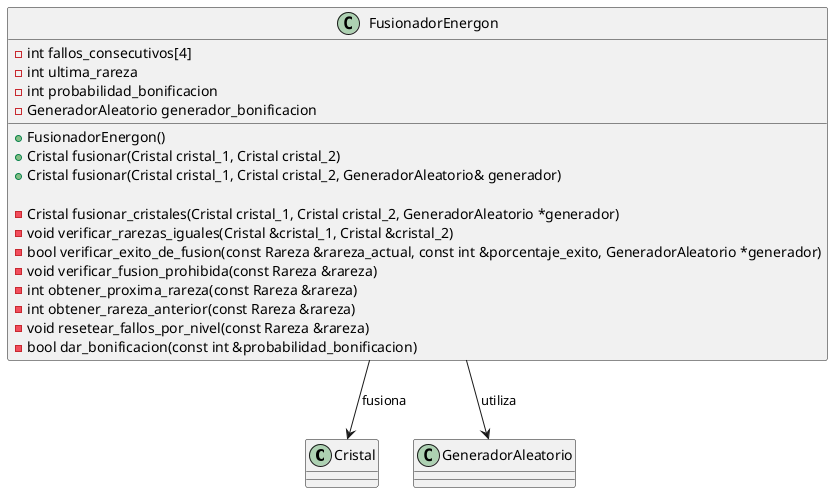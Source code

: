 @startuml
'https://plantuml.com/class-diagram

class Cristal
class GeneradorAleatorio



class FusionadorEnergon {
    - int fallos_consecutivos[4]
    - int ultima_rareza
    - int probabilidad_bonificacion
    - GeneradorAleatorio generador_bonificacion

    + FusionadorEnergon()
    + Cristal fusionar(Cristal cristal_1, Cristal cristal_2)
    + Cristal fusionar(Cristal cristal_1, Cristal cristal_2, GeneradorAleatorio& generador)

    - Cristal fusionar_cristales(Cristal cristal_1, Cristal cristal_2, GeneradorAleatorio *generador)
    - void verificar_rarezas_iguales(Cristal &cristal_1, Cristal &cristal_2)
    - bool verificar_exito_de_fusion(const Rareza &rareza_actual, const int &porcentaje_exito, GeneradorAleatorio *generador)
    - void verificar_fusion_prohibida(const Rareza &rareza)
    - int obtener_proxima_rareza(const Rareza &rareza)
    - int obtener_rareza_anterior(const Rareza &rareza)
    - void resetear_fallos_por_nivel(const Rareza &rareza)
    - bool dar_bonificacion(const int &probabilidad_bonificacion)
}
' Relaciones
FusionadorEnergon --> Cristal : "fusiona"
FusionadorEnergon --> GeneradorAleatorio : "utiliza"


@enduml